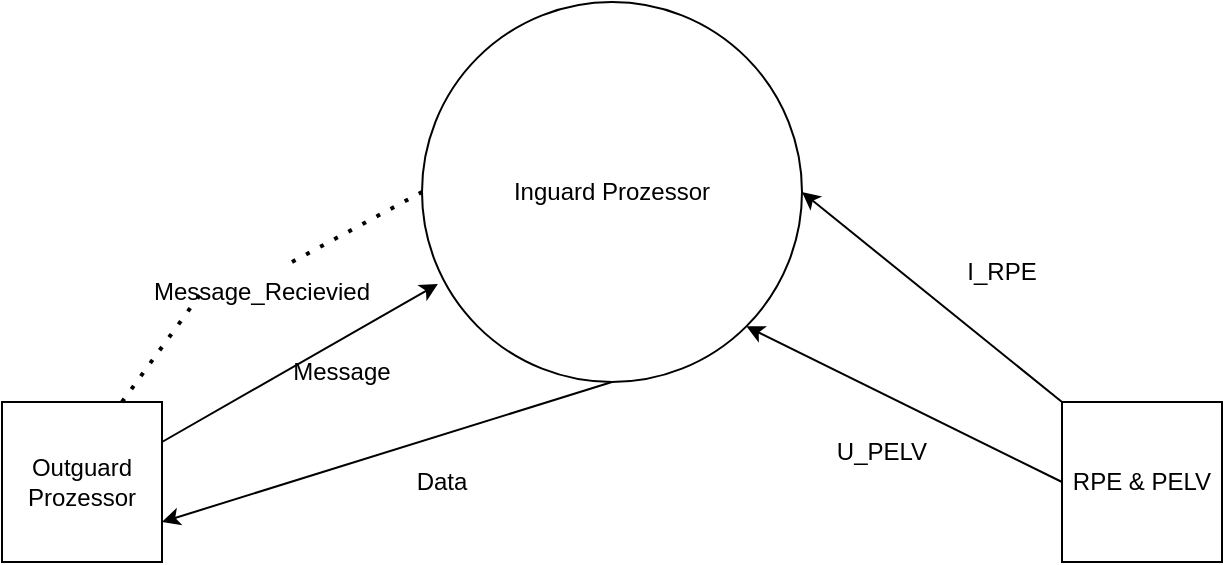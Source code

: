 <mxfile version="16.6.1" type="github">
  <diagram id="_mvPN5QI3ZNDr38wqvrj" name="Page-1">
    <mxGraphModel dx="1412" dy="743" grid="1" gridSize="10" guides="1" tooltips="1" connect="1" arrows="1" fold="1" page="1" pageScale="1" pageWidth="827" pageHeight="1169" math="0" shadow="0">
      <root>
        <mxCell id="0" />
        <mxCell id="1" parent="0" />
        <mxCell id="9RRRBFrObE3S3n7ApzGb-1" value="Inguard Prozessor" style="ellipse;whiteSpace=wrap;html=1;aspect=fixed;" vertex="1" parent="1">
          <mxGeometry x="360" y="280" width="190" height="190" as="geometry" />
        </mxCell>
        <mxCell id="9RRRBFrObE3S3n7ApzGb-2" value="Outguard&lt;br&gt;Prozessor" style="whiteSpace=wrap;html=1;aspect=fixed;" vertex="1" parent="1">
          <mxGeometry x="150" y="480" width="80" height="80" as="geometry" />
        </mxCell>
        <mxCell id="9RRRBFrObE3S3n7ApzGb-3" value="" style="endArrow=none;dashed=1;html=1;dashPattern=1 3;strokeWidth=2;rounded=0;exitX=0.75;exitY=0;exitDx=0;exitDy=0;entryX=0;entryY=0.5;entryDx=0;entryDy=0;startArrow=none;" edge="1" parent="1" source="9RRRBFrObE3S3n7ApzGb-7" target="9RRRBFrObE3S3n7ApzGb-1">
          <mxGeometry width="50" height="50" relative="1" as="geometry">
            <mxPoint x="390" y="410" as="sourcePoint" />
            <mxPoint x="440" y="360" as="targetPoint" />
          </mxGeometry>
        </mxCell>
        <mxCell id="9RRRBFrObE3S3n7ApzGb-7" value="Message_Recievied" style="text;html=1;strokeColor=none;fillColor=none;align=center;verticalAlign=middle;whiteSpace=wrap;rounded=0;" vertex="1" parent="1">
          <mxGeometry x="250" y="410" width="60" height="30" as="geometry" />
        </mxCell>
        <mxCell id="9RRRBFrObE3S3n7ApzGb-8" value="" style="endArrow=none;dashed=1;html=1;dashPattern=1 3;strokeWidth=2;rounded=0;exitX=0.75;exitY=0;exitDx=0;exitDy=0;entryX=0;entryY=0.5;entryDx=0;entryDy=0;" edge="1" parent="1" source="9RRRBFrObE3S3n7ApzGb-2" target="9RRRBFrObE3S3n7ApzGb-7">
          <mxGeometry width="50" height="50" relative="1" as="geometry">
            <mxPoint x="210" y="480" as="sourcePoint" />
            <mxPoint x="360" y="375" as="targetPoint" />
          </mxGeometry>
        </mxCell>
        <mxCell id="9RRRBFrObE3S3n7ApzGb-14" value="RPE &amp;amp; PELV" style="whiteSpace=wrap;html=1;aspect=fixed;" vertex="1" parent="1">
          <mxGeometry x="680" y="480" width="80" height="80" as="geometry" />
        </mxCell>
        <mxCell id="9RRRBFrObE3S3n7ApzGb-15" value="" style="endArrow=classic;html=1;rounded=0;entryX=1;entryY=0.5;entryDx=0;entryDy=0;exitX=0;exitY=0;exitDx=0;exitDy=0;" edge="1" parent="1" source="9RRRBFrObE3S3n7ApzGb-14" target="9RRRBFrObE3S3n7ApzGb-1">
          <mxGeometry width="50" height="50" relative="1" as="geometry">
            <mxPoint x="390" y="410" as="sourcePoint" />
            <mxPoint x="440" y="360" as="targetPoint" />
          </mxGeometry>
        </mxCell>
        <mxCell id="9RRRBFrObE3S3n7ApzGb-16" value="I_RPE" style="text;html=1;strokeColor=none;fillColor=none;align=center;verticalAlign=middle;whiteSpace=wrap;rounded=0;" vertex="1" parent="1">
          <mxGeometry x="620" y="400" width="60" height="30" as="geometry" />
        </mxCell>
        <mxCell id="9RRRBFrObE3S3n7ApzGb-18" value="" style="endArrow=classic;html=1;rounded=0;entryX=1;entryY=1;entryDx=0;entryDy=0;exitX=0;exitY=0.5;exitDx=0;exitDy=0;" edge="1" parent="1" source="9RRRBFrObE3S3n7ApzGb-14" target="9RRRBFrObE3S3n7ApzGb-1">
          <mxGeometry width="50" height="50" relative="1" as="geometry">
            <mxPoint x="390" y="410" as="sourcePoint" />
            <mxPoint x="440" y="360" as="targetPoint" />
          </mxGeometry>
        </mxCell>
        <mxCell id="9RRRBFrObE3S3n7ApzGb-19" value="U_PELV" style="text;html=1;strokeColor=none;fillColor=none;align=center;verticalAlign=middle;whiteSpace=wrap;rounded=0;" vertex="1" parent="1">
          <mxGeometry x="560" y="490" width="60" height="30" as="geometry" />
        </mxCell>
        <mxCell id="9RRRBFrObE3S3n7ApzGb-20" value="" style="endArrow=classic;html=1;rounded=0;exitX=1;exitY=0.25;exitDx=0;exitDy=0;entryX=0.042;entryY=0.742;entryDx=0;entryDy=0;entryPerimeter=0;" edge="1" parent="1" source="9RRRBFrObE3S3n7ApzGb-2" target="9RRRBFrObE3S3n7ApzGb-1">
          <mxGeometry width="50" height="50" relative="1" as="geometry">
            <mxPoint x="390" y="410" as="sourcePoint" />
            <mxPoint x="440" y="360" as="targetPoint" />
          </mxGeometry>
        </mxCell>
        <mxCell id="9RRRBFrObE3S3n7ApzGb-21" value="Message" style="text;html=1;strokeColor=none;fillColor=none;align=center;verticalAlign=middle;whiteSpace=wrap;rounded=0;" vertex="1" parent="1">
          <mxGeometry x="290" y="450" width="60" height="30" as="geometry" />
        </mxCell>
        <mxCell id="9RRRBFrObE3S3n7ApzGb-22" value="" style="endArrow=classic;html=1;rounded=0;entryX=1;entryY=0.75;entryDx=0;entryDy=0;exitX=0.5;exitY=1;exitDx=0;exitDy=0;" edge="1" parent="1" source="9RRRBFrObE3S3n7ApzGb-1" target="9RRRBFrObE3S3n7ApzGb-2">
          <mxGeometry width="50" height="50" relative="1" as="geometry">
            <mxPoint x="390" y="410" as="sourcePoint" />
            <mxPoint x="440" y="360" as="targetPoint" />
          </mxGeometry>
        </mxCell>
        <mxCell id="9RRRBFrObE3S3n7ApzGb-23" value="Data" style="text;html=1;strokeColor=none;fillColor=none;align=center;verticalAlign=middle;whiteSpace=wrap;rounded=0;" vertex="1" parent="1">
          <mxGeometry x="340" y="505" width="60" height="30" as="geometry" />
        </mxCell>
      </root>
    </mxGraphModel>
  </diagram>
</mxfile>

